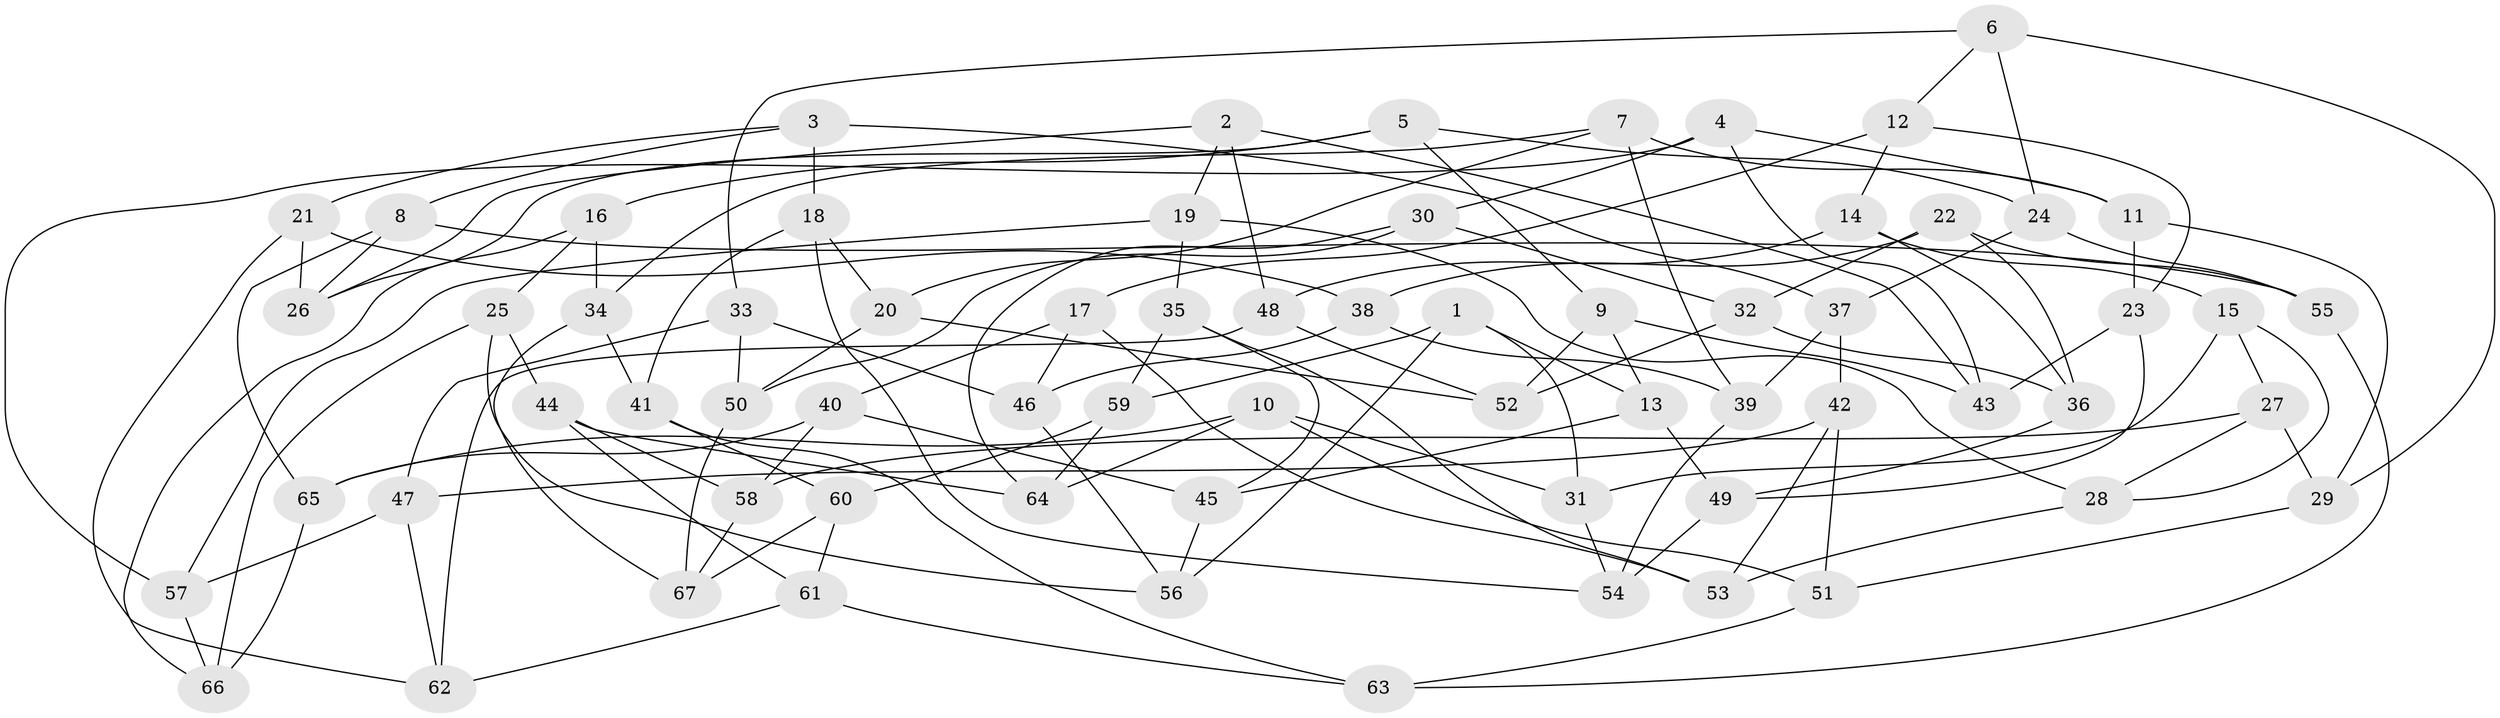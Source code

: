 // coarse degree distribution, {6: 0.2391304347826087, 8: 0.10869565217391304, 4: 0.6521739130434783}
// Generated by graph-tools (version 1.1) at 2025/20/03/04/25 18:20:58]
// undirected, 67 vertices, 134 edges
graph export_dot {
graph [start="1"]
  node [color=gray90,style=filled];
  1;
  2;
  3;
  4;
  5;
  6;
  7;
  8;
  9;
  10;
  11;
  12;
  13;
  14;
  15;
  16;
  17;
  18;
  19;
  20;
  21;
  22;
  23;
  24;
  25;
  26;
  27;
  28;
  29;
  30;
  31;
  32;
  33;
  34;
  35;
  36;
  37;
  38;
  39;
  40;
  41;
  42;
  43;
  44;
  45;
  46;
  47;
  48;
  49;
  50;
  51;
  52;
  53;
  54;
  55;
  56;
  57;
  58;
  59;
  60;
  61;
  62;
  63;
  64;
  65;
  66;
  67;
  1 -- 56;
  1 -- 13;
  1 -- 31;
  1 -- 59;
  2 -- 43;
  2 -- 26;
  2 -- 19;
  2 -- 48;
  3 -- 18;
  3 -- 8;
  3 -- 37;
  3 -- 21;
  4 -- 30;
  4 -- 11;
  4 -- 57;
  4 -- 43;
  5 -- 16;
  5 -- 26;
  5 -- 9;
  5 -- 24;
  6 -- 29;
  6 -- 24;
  6 -- 12;
  6 -- 33;
  7 -- 39;
  7 -- 11;
  7 -- 20;
  7 -- 34;
  8 -- 26;
  8 -- 65;
  8 -- 55;
  9 -- 13;
  9 -- 43;
  9 -- 52;
  10 -- 31;
  10 -- 65;
  10 -- 51;
  10 -- 64;
  11 -- 23;
  11 -- 29;
  12 -- 17;
  12 -- 14;
  12 -- 23;
  13 -- 49;
  13 -- 45;
  14 -- 36;
  14 -- 15;
  14 -- 48;
  15 -- 31;
  15 -- 28;
  15 -- 27;
  16 -- 66;
  16 -- 25;
  16 -- 34;
  17 -- 46;
  17 -- 40;
  17 -- 53;
  18 -- 54;
  18 -- 20;
  18 -- 41;
  19 -- 35;
  19 -- 28;
  19 -- 57;
  20 -- 50;
  20 -- 52;
  21 -- 62;
  21 -- 38;
  21 -- 26;
  22 -- 36;
  22 -- 38;
  22 -- 55;
  22 -- 32;
  23 -- 43;
  23 -- 49;
  24 -- 55;
  24 -- 37;
  25 -- 56;
  25 -- 44;
  25 -- 66;
  27 -- 29;
  27 -- 28;
  27 -- 58;
  28 -- 53;
  29 -- 51;
  30 -- 64;
  30 -- 50;
  30 -- 32;
  31 -- 54;
  32 -- 36;
  32 -- 52;
  33 -- 46;
  33 -- 47;
  33 -- 50;
  34 -- 67;
  34 -- 41;
  35 -- 45;
  35 -- 59;
  35 -- 53;
  36 -- 49;
  37 -- 39;
  37 -- 42;
  38 -- 46;
  38 -- 39;
  39 -- 54;
  40 -- 45;
  40 -- 58;
  40 -- 65;
  41 -- 63;
  41 -- 60;
  42 -- 47;
  42 -- 53;
  42 -- 51;
  44 -- 64;
  44 -- 58;
  44 -- 61;
  45 -- 56;
  46 -- 56;
  47 -- 62;
  47 -- 57;
  48 -- 52;
  48 -- 62;
  49 -- 54;
  50 -- 67;
  51 -- 63;
  55 -- 63;
  57 -- 66;
  58 -- 67;
  59 -- 64;
  59 -- 60;
  60 -- 67;
  60 -- 61;
  61 -- 62;
  61 -- 63;
  65 -- 66;
}
